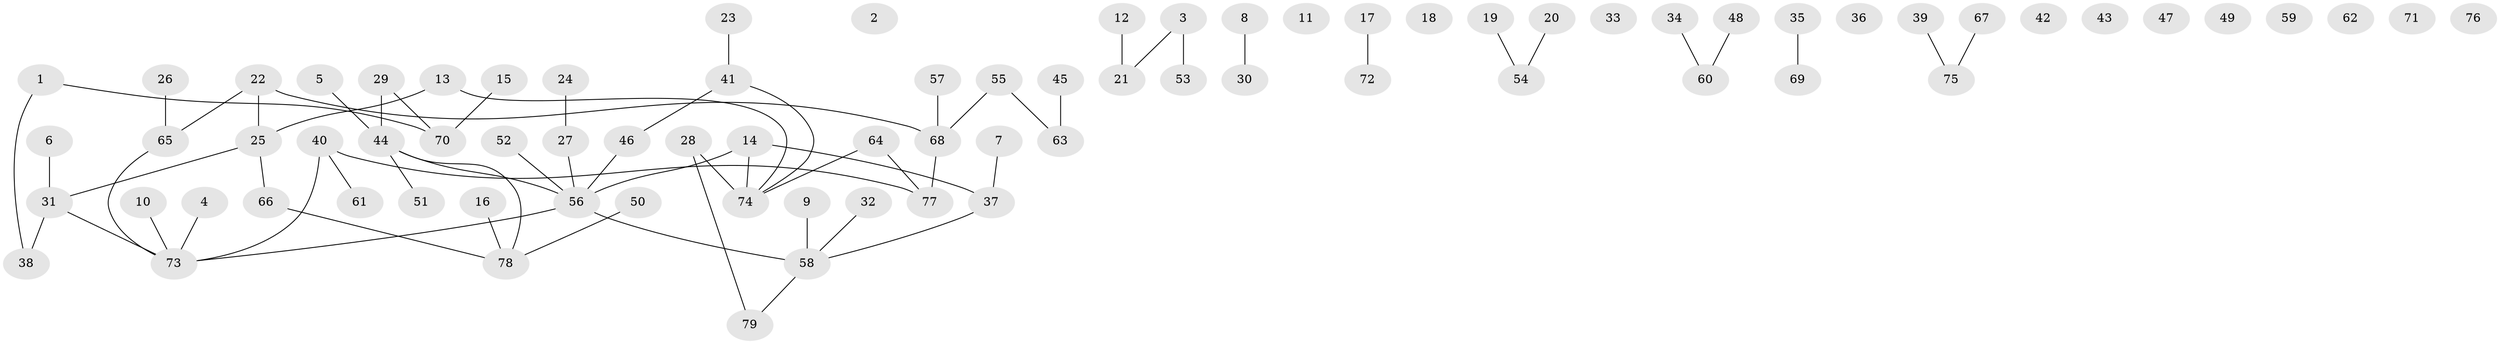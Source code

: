 // coarse degree distribution, {0: 0.2909090909090909, 1: 0.4, 2: 0.23636363636363636, 4: 0.01818181818181818, 11: 0.01818181818181818, 8: 0.01818181818181818, 5: 0.01818181818181818}
// Generated by graph-tools (version 1.1) at 2025/42/03/04/25 21:42:46]
// undirected, 79 vertices, 67 edges
graph export_dot {
graph [start="1"]
  node [color=gray90,style=filled];
  1;
  2;
  3;
  4;
  5;
  6;
  7;
  8;
  9;
  10;
  11;
  12;
  13;
  14;
  15;
  16;
  17;
  18;
  19;
  20;
  21;
  22;
  23;
  24;
  25;
  26;
  27;
  28;
  29;
  30;
  31;
  32;
  33;
  34;
  35;
  36;
  37;
  38;
  39;
  40;
  41;
  42;
  43;
  44;
  45;
  46;
  47;
  48;
  49;
  50;
  51;
  52;
  53;
  54;
  55;
  56;
  57;
  58;
  59;
  60;
  61;
  62;
  63;
  64;
  65;
  66;
  67;
  68;
  69;
  70;
  71;
  72;
  73;
  74;
  75;
  76;
  77;
  78;
  79;
  1 -- 38;
  1 -- 70;
  3 -- 21;
  3 -- 53;
  4 -- 73;
  5 -- 44;
  6 -- 31;
  7 -- 37;
  8 -- 30;
  9 -- 58;
  10 -- 73;
  12 -- 21;
  13 -- 25;
  13 -- 74;
  14 -- 37;
  14 -- 56;
  14 -- 74;
  15 -- 70;
  16 -- 78;
  17 -- 72;
  19 -- 54;
  20 -- 54;
  22 -- 25;
  22 -- 65;
  22 -- 68;
  23 -- 41;
  24 -- 27;
  25 -- 31;
  25 -- 66;
  26 -- 65;
  27 -- 56;
  28 -- 74;
  28 -- 79;
  29 -- 44;
  29 -- 70;
  31 -- 38;
  31 -- 73;
  32 -- 58;
  34 -- 60;
  35 -- 69;
  37 -- 58;
  39 -- 75;
  40 -- 61;
  40 -- 73;
  40 -- 77;
  41 -- 46;
  41 -- 74;
  44 -- 51;
  44 -- 56;
  44 -- 78;
  45 -- 63;
  46 -- 56;
  48 -- 60;
  50 -- 78;
  52 -- 56;
  55 -- 63;
  55 -- 68;
  56 -- 58;
  56 -- 73;
  57 -- 68;
  58 -- 79;
  64 -- 74;
  64 -- 77;
  65 -- 73;
  66 -- 78;
  67 -- 75;
  68 -- 77;
}
